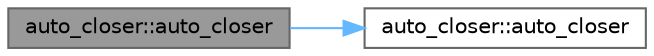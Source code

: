 digraph "auto_closer::auto_closer"
{
 // LATEX_PDF_SIZE
  bgcolor="transparent";
  edge [fontname=Helvetica,fontsize=10,labelfontname=Helvetica,labelfontsize=10];
  node [fontname=Helvetica,fontsize=10,shape=box,height=0.2,width=0.4];
  rankdir="LR";
  Node1 [id="Node000001",label="auto_closer::auto_closer",height=0.2,width=0.4,color="gray40", fillcolor="grey60", style="filled", fontcolor="black",tooltip=" "];
  Node1 -> Node2 [id="edge1_Node000001_Node000002",color="steelblue1",style="solid",tooltip=" "];
  Node2 [id="Node000002",label="auto_closer::auto_closer",height=0.2,width=0.4,color="grey40", fillcolor="white", style="filled",URL="$structauto__closer.html#a3eeddae0fb0934e026076c8f4e906a87",tooltip=" "];
}
